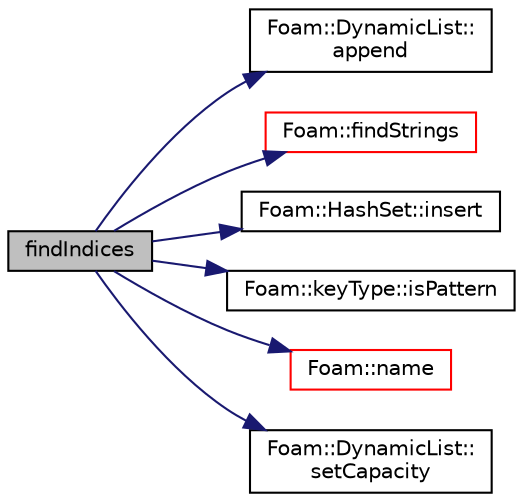 digraph "findIndices"
{
  bgcolor="transparent";
  edge [fontname="Helvetica",fontsize="10",labelfontname="Helvetica",labelfontsize="10"];
  node [fontname="Helvetica",fontsize="10",shape=record];
  rankdir="LR";
  Node2847 [label="findIndices",height=0.2,width=0.4,color="black", fillcolor="grey75", style="filled", fontcolor="black"];
  Node2847 -> Node2848 [color="midnightblue",fontsize="10",style="solid",fontname="Helvetica"];
  Node2848 [label="Foam::DynamicList::\lappend",height=0.2,width=0.4,color="black",URL="$a27005.html#a7b67b42af715604376ad63a681dee6d8",tooltip="Append an element at the end of the list. "];
  Node2847 -> Node2849 [color="midnightblue",fontsize="10",style="solid",fontname="Helvetica"];
  Node2849 [label="Foam::findStrings",height=0.2,width=0.4,color="red",URL="$a21851.html#a24d78dbd0055269ca2a05f27a1edebff",tooltip="Return true if string matches one of the regular expressions. "];
  Node2847 -> Node2900 [color="midnightblue",fontsize="10",style="solid",fontname="Helvetica"];
  Node2900 [label="Foam::HashSet::insert",height=0.2,width=0.4,color="black",URL="$a26829.html#a49f0753d9652681fc3a81f59951a0ad7",tooltip="Insert a new entry. "];
  Node2847 -> Node2868 [color="midnightblue",fontsize="10",style="solid",fontname="Helvetica"];
  Node2868 [label="Foam::keyType::isPattern",height=0.2,width=0.4,color="black",URL="$a29545.html#a04a0151af2fb802822ddc826de05dace",tooltip="Should be treated as a match rather than a literal string. "];
  Node2847 -> Node2901 [color="midnightblue",fontsize="10",style="solid",fontname="Helvetica"];
  Node2901 [label="Foam::name",height=0.2,width=0.4,color="red",URL="$a21851.html#adcb0df2bd4953cb6bb390272d8263c3a",tooltip="Return a string representation of a complex. "];
  Node2847 -> Node2904 [color="midnightblue",fontsize="10",style="solid",fontname="Helvetica"];
  Node2904 [label="Foam::DynamicList::\lsetCapacity",height=0.2,width=0.4,color="black",URL="$a27005.html#a3769bf93f15609625d62b693c566bcd1",tooltip="Alter the size of the underlying storage. "];
}
